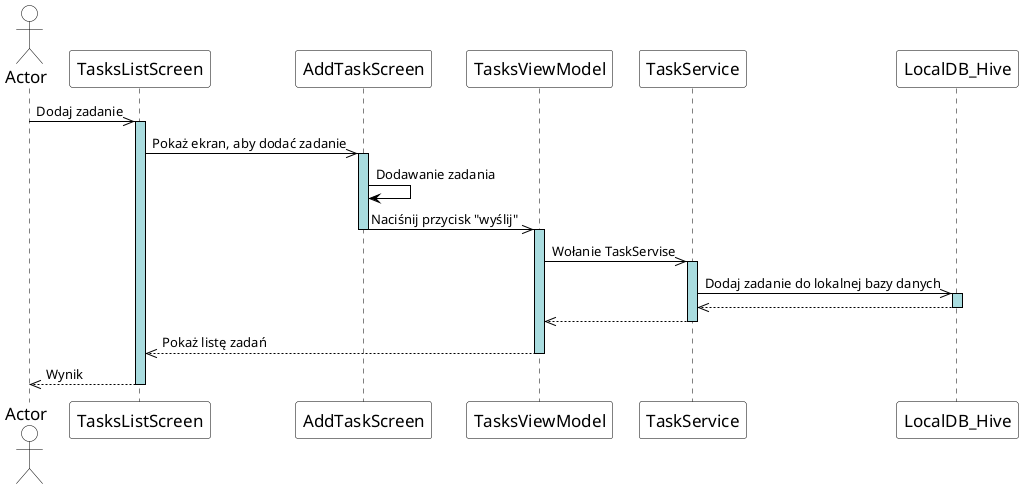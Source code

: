 @startuml

skinparam sequence {
ArrowColor Black
ActorBorderColor Black
LifeLineBorderColor Black
LifeLineBackgroundColor #A9DCDF

ParticipantBorderColor Black
ParticipantBackgroundColor White
ParticipantFontName Impact
ParticipantFontSize 17
ParticipantFontColor Black

ActorBackgroundColor White
ActorFontColor Black
ActorFontSize 17
ActorFontName Aapex
}

actor       Actor     as A
participant TasksListScreen as TLS
participant AddTaskScreen as ATS
participant TasksViewModel as TVM
participant TaskService as TS
participant LocalDB_Hive as LDBH

A ->> TLS: Dodaj zadanie
activate TLS
TLS ->> ATS: Pokaż ekran, aby dodać zadanie
activate ATS
ATS -> ATS: Dodawanie zadania
ATS ->> TVM : Naciśnij przycisk "wyślij"
deactivate ATS
activate TVM
TVM ->> TS: Wołanie TaskServise
activate TS
TS ->> LDBH: Dodaj zadanie do lokalnej bazy danych
activate LDBH

LDBH -->> TS:
deactivate LDBH
TS -->> TVM
deactivate TS
TVM -->> TLS: Pokaż listę zadań
deactivate TVM
TLS -->> A: Wynik
deactivate TLS


@enduml